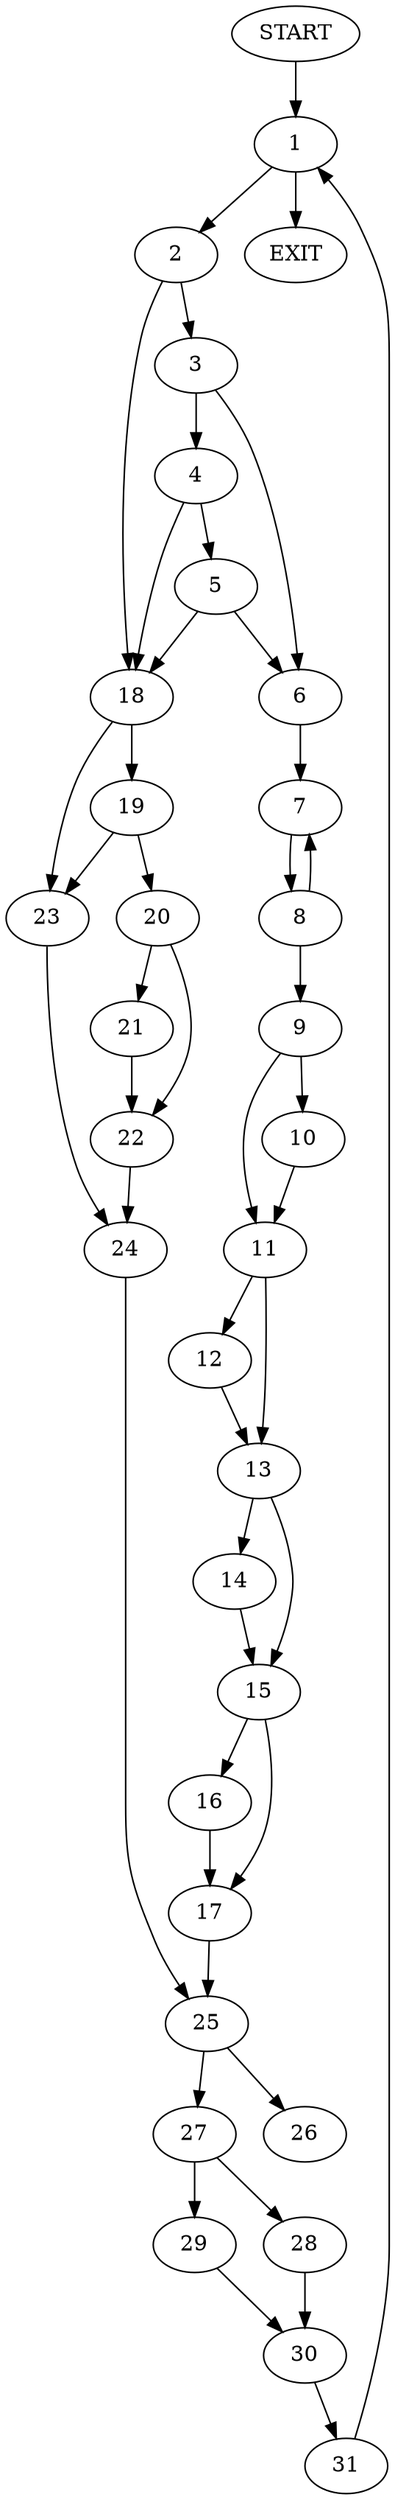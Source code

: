 digraph { 
0 [label="START"];
1;
2;
3;
4;
5;
6;
7;
8;
9;
10;
11;
12;
13;
14;
15;
16;
17;
18;
19;
20;
21;
22;
23;
24;
25;
26;
27;
28;
29;
30;
31;
32[label="EXIT"];
0 -> 1;
1 -> 2;
1 -> 32;
2 -> 3;
2 -> 18;
3 -> 6;
3 -> 4;
4 -> 5;
4 -> 18;
5 -> 18;
5 -> 6;
6 -> 7;
7 -> 8;
8 -> 7;
8 -> 9;
9 -> 10;
9 -> 11;
10 -> 11;
11 -> 12;
11 -> 13;
12 -> 13;
13 -> 15;
13 -> 14;
14 -> 15;
15 -> 16;
15 -> 17;
16 -> 17;
17 -> 25;
18 -> 19;
18 -> 23;
19 -> 20;
19 -> 23;
20 -> 21;
20 -> 22;
21 -> 22;
22 -> 24;
23 -> 24;
24 -> 25;
25 -> 27;
25 -> 26;
27 -> 28;
27 -> 29;
28 -> 30;
29 -> 30;
30 -> 31;
31 -> 1;
}